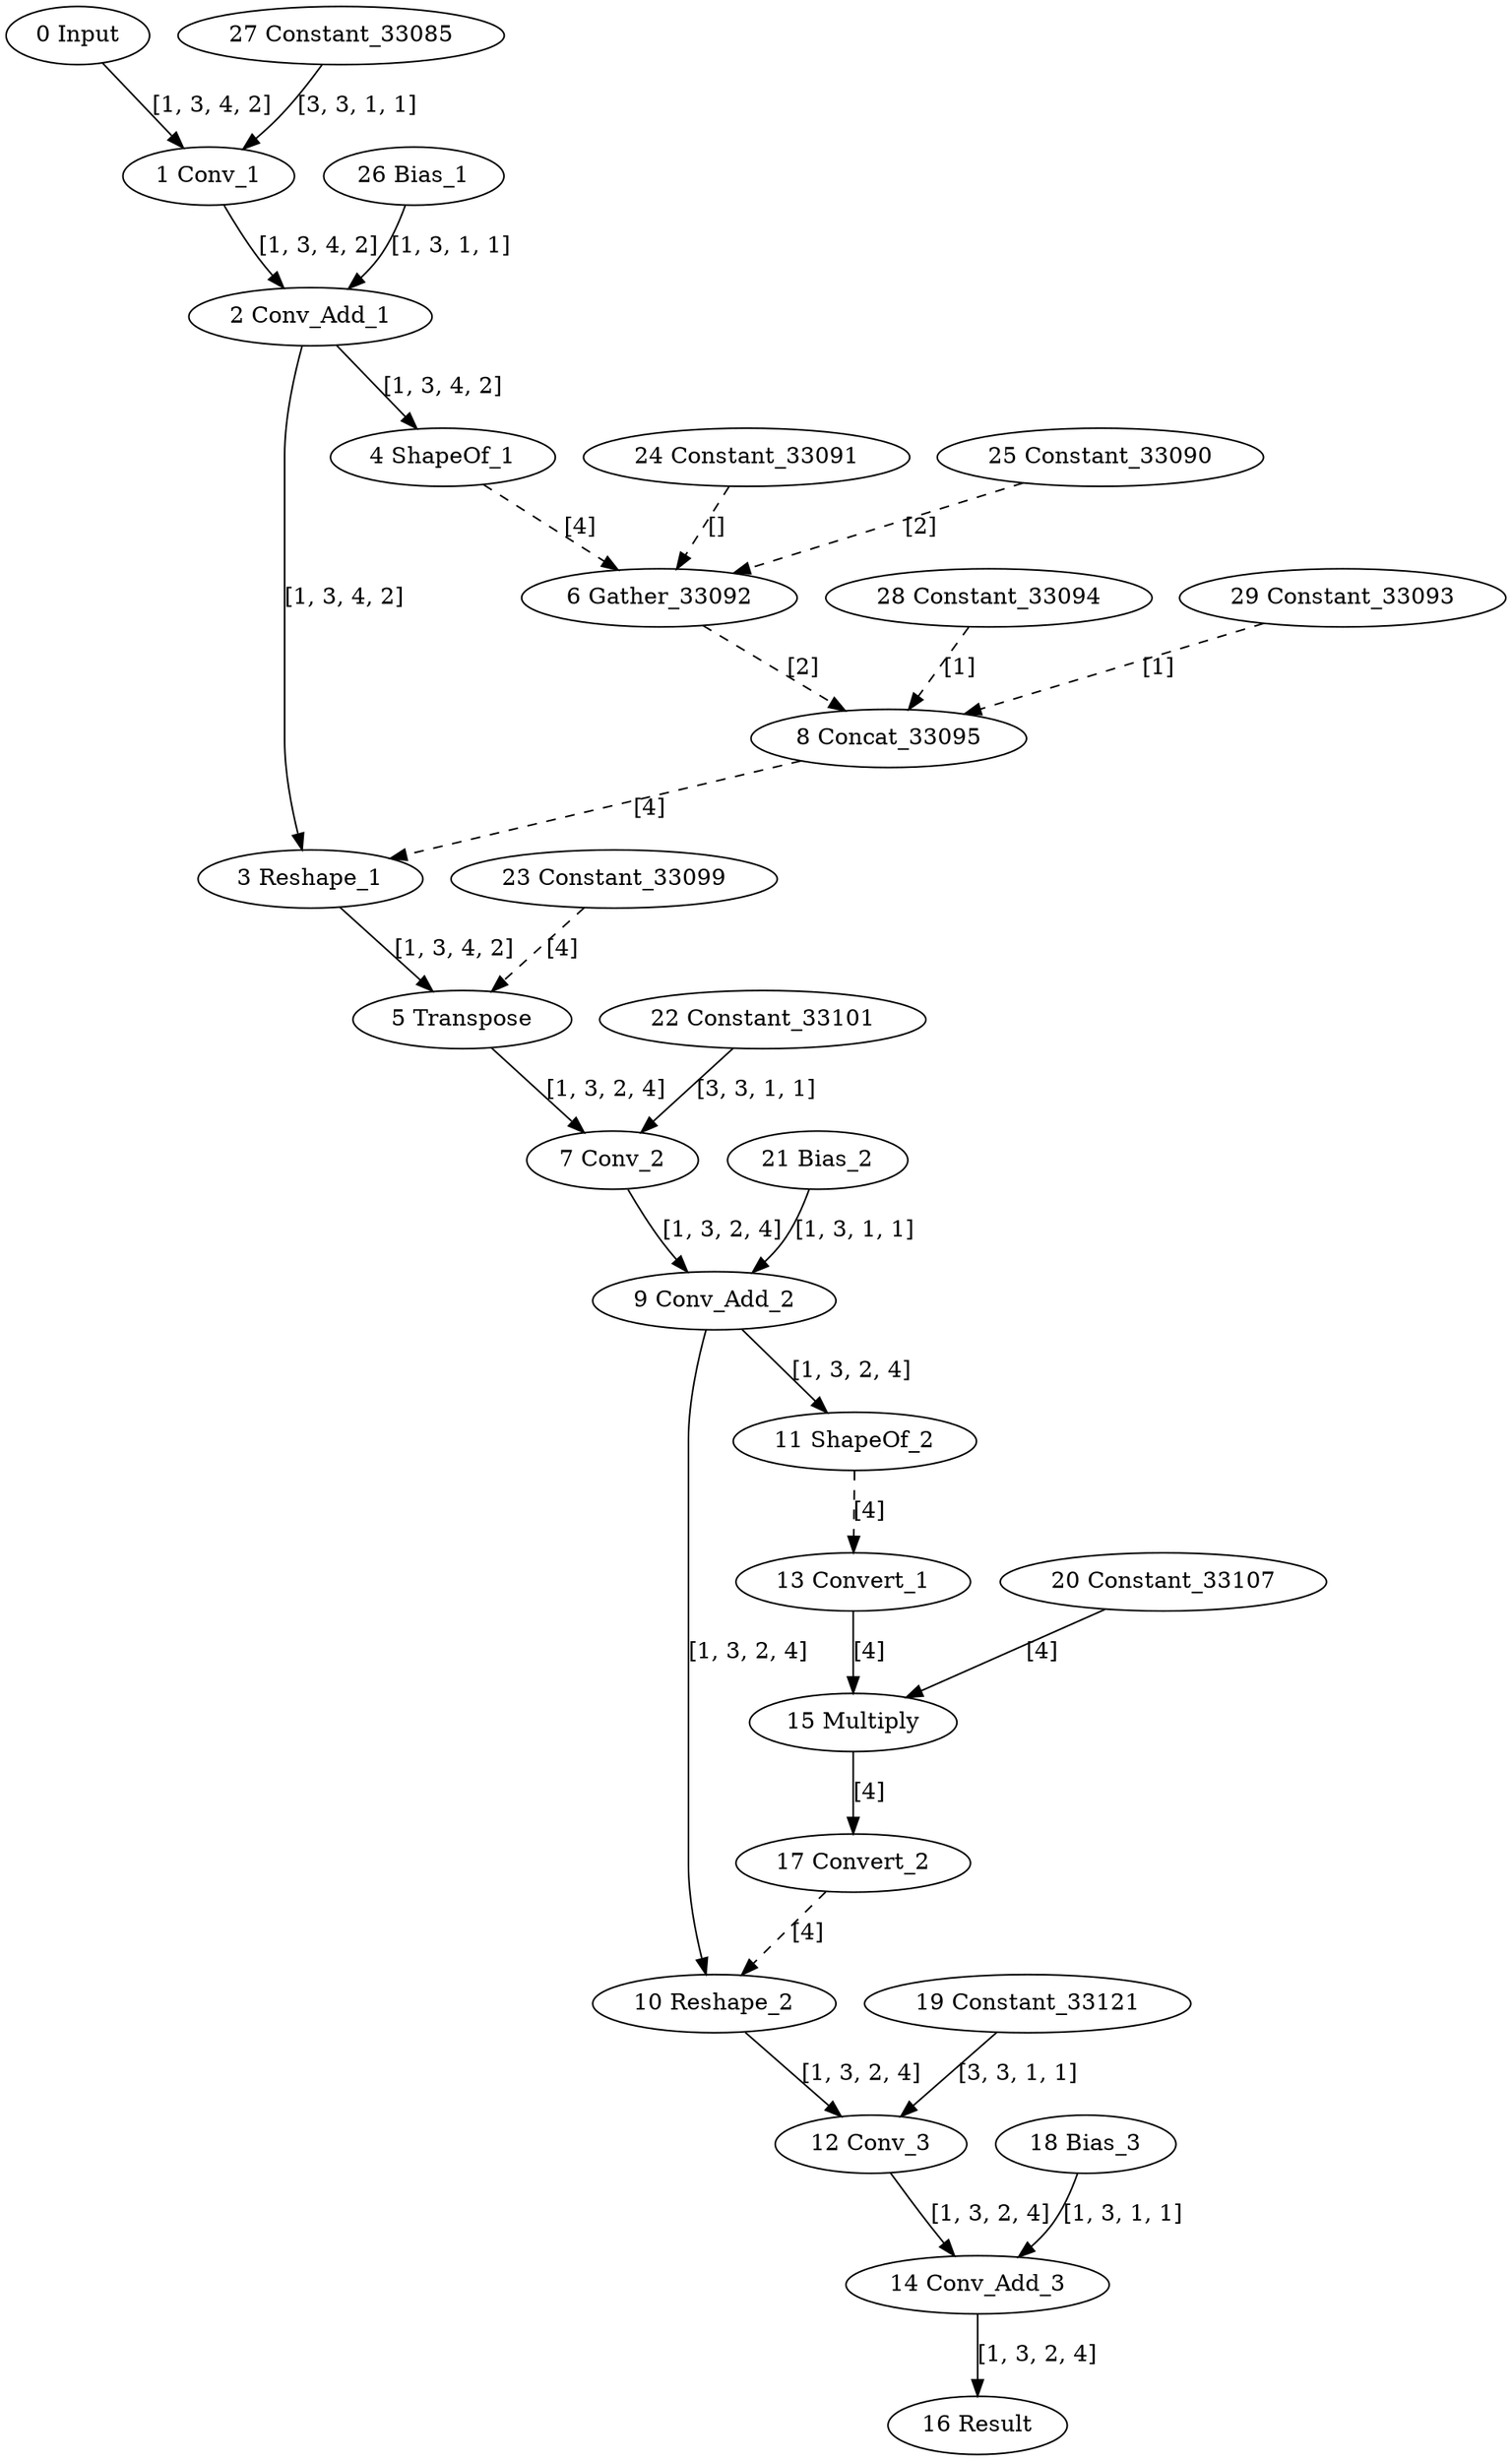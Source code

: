 strict digraph  {
"0 Input" [id=0, type=Parameter];
"1 Conv_1" [id=1, type=Convolution];
"2 Conv_Add_1" [id=2, type=Add];
"3 Reshape_1" [id=3, type=Reshape];
"4 ShapeOf_1" [id=4, type=ShapeOf];
"5 Transpose" [id=5, type=Transpose];
"6 Gather_33092" [id=6, type=Gather];
"7 Conv_2" [id=7, type=Convolution];
"8 Concat_33095" [id=8, type=Concat];
"9 Conv_Add_2" [id=9, type=Add];
"10 Reshape_2" [id=10, type=Reshape];
"11 ShapeOf_2" [id=11, type=ShapeOf];
"12 Conv_3" [id=12, type=Convolution];
"13 Convert_1" [id=13, type=Convert];
"14 Conv_Add_3" [id=14, type=Add];
"15 Multiply" [id=15, type=Multiply];
"16 Result" [id=16, type=Result];
"17 Convert_2" [id=17, type=Convert];
"18 Bias_3" [id=18, type=Constant];
"19 Constant_33121" [id=19, type=Constant];
"20 Constant_33107" [id=20, type=Constant];
"21 Bias_2" [id=21, type=Constant];
"22 Constant_33101" [id=22, type=Constant];
"23 Constant_33099" [id=23, type=Constant];
"24 Constant_33091" [id=24, type=Constant];
"25 Constant_33090" [id=25, type=Constant];
"26 Bias_1" [id=26, type=Constant];
"27 Constant_33085" [id=27, type=Constant];
"28 Constant_33094" [id=28, type=Constant];
"29 Constant_33093" [id=29, type=Constant];
"0 Input" -> "1 Conv_1"  [label="[1, 3, 4, 2]", style=solid];
"1 Conv_1" -> "2 Conv_Add_1"  [label="[1, 3, 4, 2]", style=solid];
"2 Conv_Add_1" -> "3 Reshape_1"  [label="[1, 3, 4, 2]", style=solid];
"2 Conv_Add_1" -> "4 ShapeOf_1"  [label="[1, 3, 4, 2]", style=solid];
"3 Reshape_1" -> "5 Transpose"  [label="[1, 3, 4, 2]", style=solid];
"4 ShapeOf_1" -> "6 Gather_33092"  [label="[4]", style=dashed];
"5 Transpose" -> "7 Conv_2"  [label="[1, 3, 2, 4]", style=solid];
"6 Gather_33092" -> "8 Concat_33095"  [label="[2]", style=dashed];
"7 Conv_2" -> "9 Conv_Add_2"  [label="[1, 3, 2, 4]", style=solid];
"8 Concat_33095" -> "3 Reshape_1"  [label="[4]", style=dashed];
"9 Conv_Add_2" -> "10 Reshape_2"  [label="[1, 3, 2, 4]", style=solid];
"9 Conv_Add_2" -> "11 ShapeOf_2"  [label="[1, 3, 2, 4]", style=solid];
"10 Reshape_2" -> "12 Conv_3"  [label="[1, 3, 2, 4]", style=solid];
"11 ShapeOf_2" -> "13 Convert_1"  [label="[4]", style=dashed];
"12 Conv_3" -> "14 Conv_Add_3"  [label="[1, 3, 2, 4]", style=solid];
"13 Convert_1" -> "15 Multiply"  [label="[4]", style=solid];
"14 Conv_Add_3" -> "16 Result"  [label="[1, 3, 2, 4]", style=solid];
"15 Multiply" -> "17 Convert_2"  [label="[4]", style=solid];
"17 Convert_2" -> "10 Reshape_2"  [label="[4]", style=dashed];
"18 Bias_3" -> "14 Conv_Add_3"  [label="[1, 3, 1, 1]", style=solid];
"19 Constant_33121" -> "12 Conv_3"  [label="[3, 3, 1, 1]", style=solid];
"20 Constant_33107" -> "15 Multiply"  [label="[4]", style=solid];
"21 Bias_2" -> "9 Conv_Add_2"  [label="[1, 3, 1, 1]", style=solid];
"22 Constant_33101" -> "7 Conv_2"  [label="[3, 3, 1, 1]", style=solid];
"23 Constant_33099" -> "5 Transpose"  [label="[4]", style=dashed];
"24 Constant_33091" -> "6 Gather_33092"  [label="[]", style=dashed];
"25 Constant_33090" -> "6 Gather_33092"  [label="[2]", style=dashed];
"26 Bias_1" -> "2 Conv_Add_1"  [label="[1, 3, 1, 1]", style=solid];
"27 Constant_33085" -> "1 Conv_1"  [label="[3, 3, 1, 1]", style=solid];
"28 Constant_33094" -> "8 Concat_33095"  [label="[1]", style=dashed];
"29 Constant_33093" -> "8 Concat_33095"  [label="[1]", style=dashed];
}
